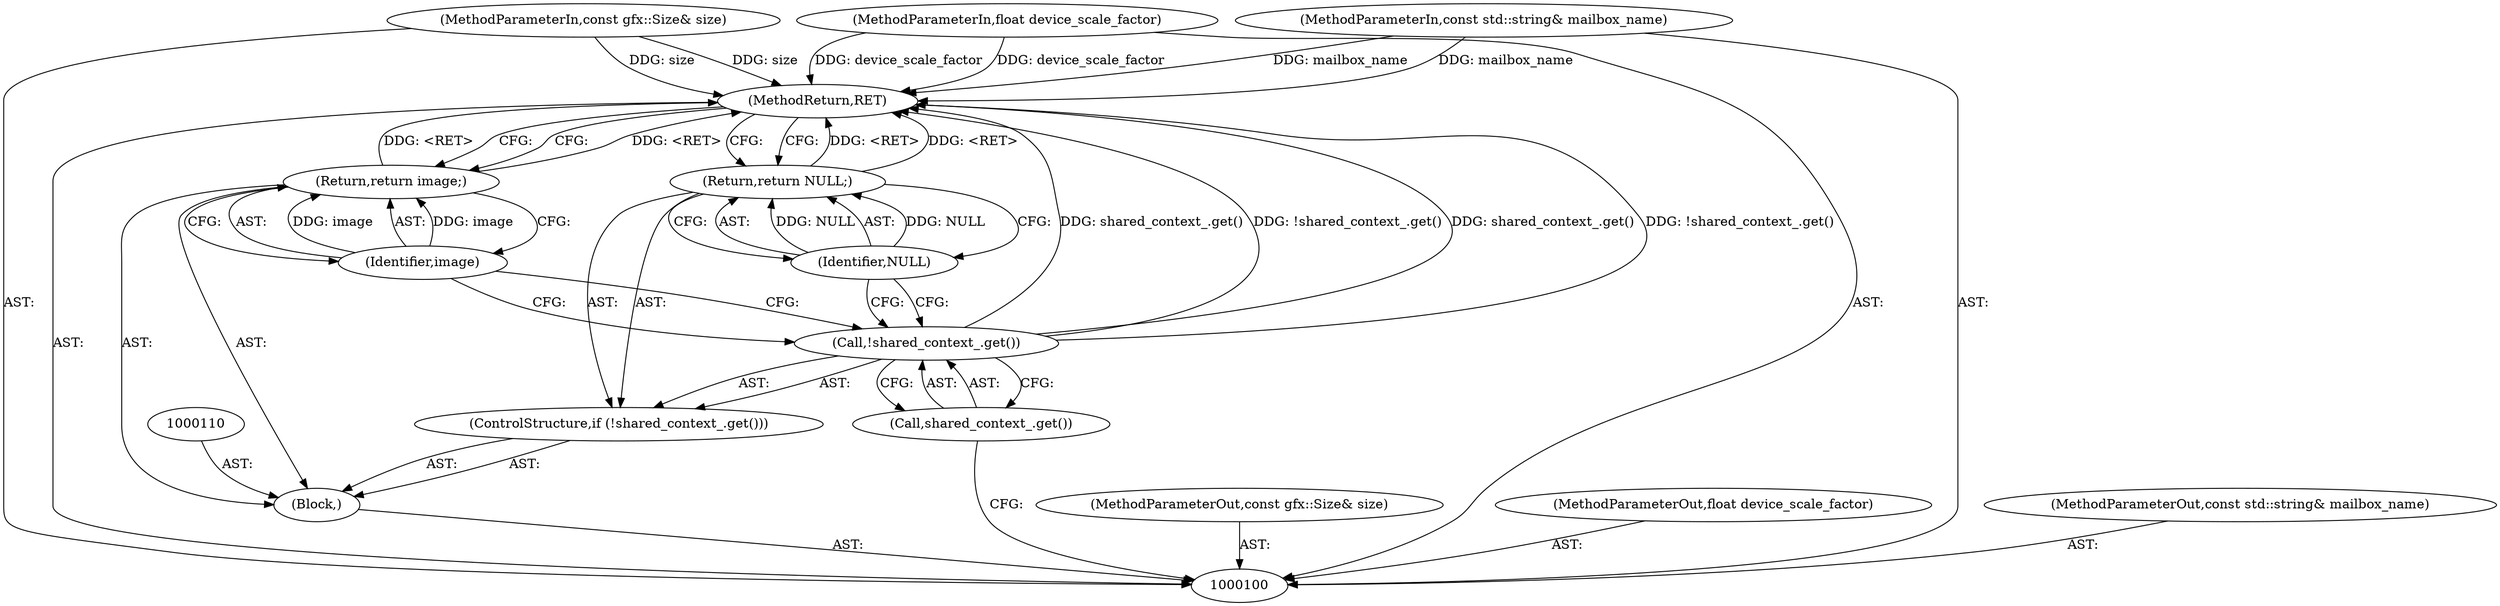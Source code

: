 digraph "0_Chrome_18d67244984a574ba2dd8779faabc0e3e34f4b76_8" {
"1000113" [label="(MethodReturn,RET)"];
"1000112" [label="(Identifier,image)"];
"1000111" [label="(Return,return image;)"];
"1000101" [label="(MethodParameterIn,const gfx::Size& size)"];
"1000129" [label="(MethodParameterOut,const gfx::Size& size)"];
"1000102" [label="(MethodParameterIn,float device_scale_factor)"];
"1000130" [label="(MethodParameterOut,float device_scale_factor)"];
"1000104" [label="(Block,)"];
"1000103" [label="(MethodParameterIn,const std::string& mailbox_name)"];
"1000131" [label="(MethodParameterOut,const std::string& mailbox_name)"];
"1000107" [label="(Call,shared_context_.get())"];
"1000105" [label="(ControlStructure,if (!shared_context_.get()))"];
"1000106" [label="(Call,!shared_context_.get())"];
"1000109" [label="(Identifier,NULL)"];
"1000108" [label="(Return,return NULL;)"];
"1000113" -> "1000100"  [label="AST: "];
"1000113" -> "1000108"  [label="CFG: "];
"1000113" -> "1000111"  [label="CFG: "];
"1000111" -> "1000113"  [label="DDG: <RET>"];
"1000108" -> "1000113"  [label="DDG: <RET>"];
"1000106" -> "1000113"  [label="DDG: shared_context_.get()"];
"1000106" -> "1000113"  [label="DDG: !shared_context_.get()"];
"1000103" -> "1000113"  [label="DDG: mailbox_name"];
"1000102" -> "1000113"  [label="DDG: device_scale_factor"];
"1000101" -> "1000113"  [label="DDG: size"];
"1000112" -> "1000111"  [label="AST: "];
"1000112" -> "1000106"  [label="CFG: "];
"1000111" -> "1000112"  [label="CFG: "];
"1000112" -> "1000111"  [label="DDG: image"];
"1000111" -> "1000104"  [label="AST: "];
"1000111" -> "1000112"  [label="CFG: "];
"1000112" -> "1000111"  [label="AST: "];
"1000113" -> "1000111"  [label="CFG: "];
"1000111" -> "1000113"  [label="DDG: <RET>"];
"1000112" -> "1000111"  [label="DDG: image"];
"1000101" -> "1000100"  [label="AST: "];
"1000101" -> "1000113"  [label="DDG: size"];
"1000129" -> "1000100"  [label="AST: "];
"1000102" -> "1000100"  [label="AST: "];
"1000102" -> "1000113"  [label="DDG: device_scale_factor"];
"1000130" -> "1000100"  [label="AST: "];
"1000104" -> "1000100"  [label="AST: "];
"1000105" -> "1000104"  [label="AST: "];
"1000110" -> "1000104"  [label="AST: "];
"1000111" -> "1000104"  [label="AST: "];
"1000103" -> "1000100"  [label="AST: "];
"1000103" -> "1000113"  [label="DDG: mailbox_name"];
"1000131" -> "1000100"  [label="AST: "];
"1000107" -> "1000106"  [label="AST: "];
"1000107" -> "1000100"  [label="CFG: "];
"1000106" -> "1000107"  [label="CFG: "];
"1000105" -> "1000104"  [label="AST: "];
"1000106" -> "1000105"  [label="AST: "];
"1000108" -> "1000105"  [label="AST: "];
"1000106" -> "1000105"  [label="AST: "];
"1000106" -> "1000107"  [label="CFG: "];
"1000107" -> "1000106"  [label="AST: "];
"1000109" -> "1000106"  [label="CFG: "];
"1000112" -> "1000106"  [label="CFG: "];
"1000106" -> "1000113"  [label="DDG: shared_context_.get()"];
"1000106" -> "1000113"  [label="DDG: !shared_context_.get()"];
"1000109" -> "1000108"  [label="AST: "];
"1000109" -> "1000106"  [label="CFG: "];
"1000108" -> "1000109"  [label="CFG: "];
"1000109" -> "1000108"  [label="DDG: NULL"];
"1000108" -> "1000105"  [label="AST: "];
"1000108" -> "1000109"  [label="CFG: "];
"1000109" -> "1000108"  [label="AST: "];
"1000113" -> "1000108"  [label="CFG: "];
"1000108" -> "1000113"  [label="DDG: <RET>"];
"1000109" -> "1000108"  [label="DDG: NULL"];
}
